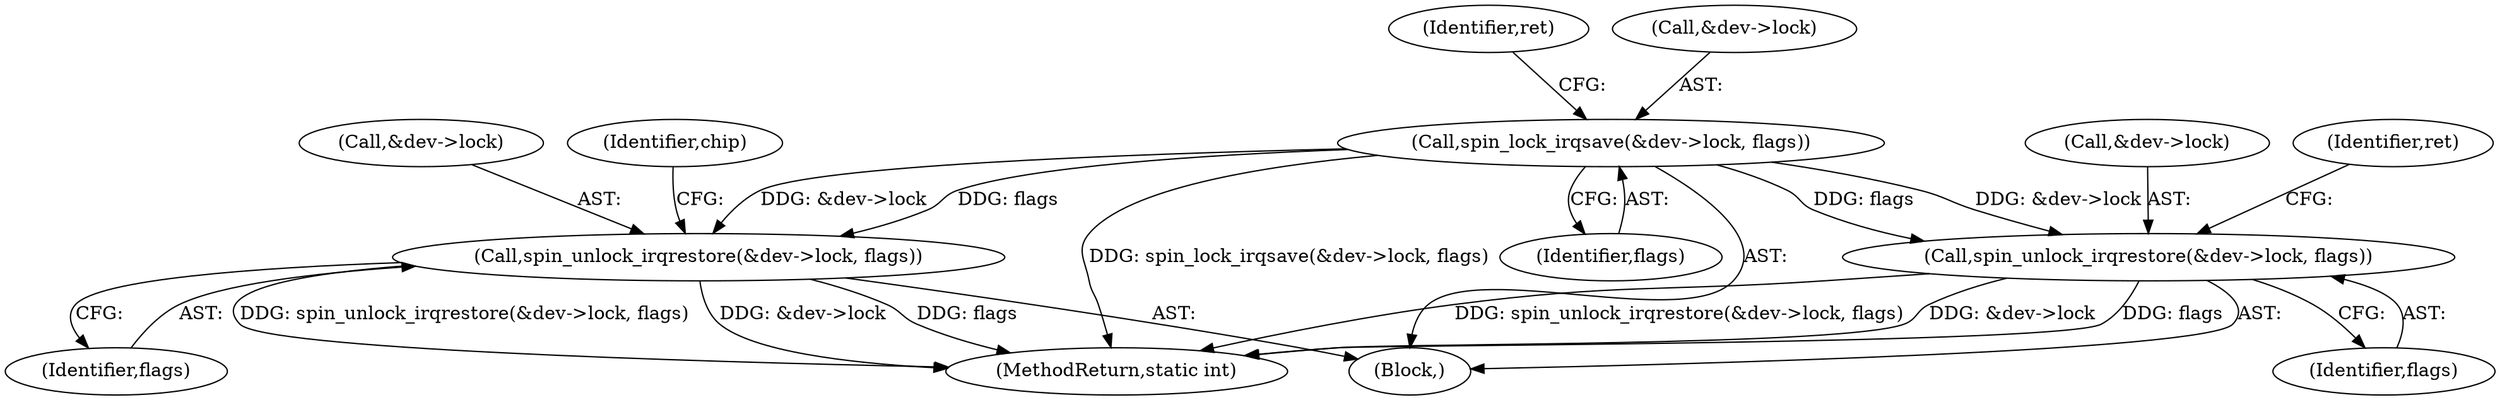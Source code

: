 digraph "0_linux_7a7b5df84b6b4e5d599c7289526eed96541a0654_0@pointer" {
"1000125" [label="(Call,spin_lock_irqsave(&dev->lock, flags))"];
"1000181" [label="(Call,spin_unlock_irqrestore(&dev->lock, flags))"];
"1000194" [label="(Call,spin_unlock_irqrestore(&dev->lock, flags))"];
"1000186" [label="(Identifier,flags)"];
"1000194" [label="(Call,spin_unlock_irqrestore(&dev->lock, flags))"];
"1000125" [label="(Call,spin_lock_irqsave(&dev->lock, flags))"];
"1000130" [label="(Identifier,flags)"];
"1000105" [label="(Block,)"];
"1000132" [label="(Identifier,ret)"];
"1000195" [label="(Call,&dev->lock)"];
"1000181" [label="(Call,spin_unlock_irqrestore(&dev->lock, flags))"];
"1000208" [label="(MethodReturn,static int)"];
"1000199" [label="(Identifier,flags)"];
"1000203" [label="(Identifier,ret)"];
"1000182" [label="(Call,&dev->lock)"];
"1000188" [label="(Identifier,chip)"];
"1000126" [label="(Call,&dev->lock)"];
"1000125" -> "1000105"  [label="AST: "];
"1000125" -> "1000130"  [label="CFG: "];
"1000126" -> "1000125"  [label="AST: "];
"1000130" -> "1000125"  [label="AST: "];
"1000132" -> "1000125"  [label="CFG: "];
"1000125" -> "1000208"  [label="DDG: spin_lock_irqsave(&dev->lock, flags)"];
"1000125" -> "1000181"  [label="DDG: &dev->lock"];
"1000125" -> "1000181"  [label="DDG: flags"];
"1000125" -> "1000194"  [label="DDG: &dev->lock"];
"1000125" -> "1000194"  [label="DDG: flags"];
"1000181" -> "1000105"  [label="AST: "];
"1000181" -> "1000186"  [label="CFG: "];
"1000182" -> "1000181"  [label="AST: "];
"1000186" -> "1000181"  [label="AST: "];
"1000188" -> "1000181"  [label="CFG: "];
"1000181" -> "1000208"  [label="DDG: spin_unlock_irqrestore(&dev->lock, flags)"];
"1000181" -> "1000208"  [label="DDG: &dev->lock"];
"1000181" -> "1000208"  [label="DDG: flags"];
"1000194" -> "1000105"  [label="AST: "];
"1000194" -> "1000199"  [label="CFG: "];
"1000195" -> "1000194"  [label="AST: "];
"1000199" -> "1000194"  [label="AST: "];
"1000203" -> "1000194"  [label="CFG: "];
"1000194" -> "1000208"  [label="DDG: flags"];
"1000194" -> "1000208"  [label="DDG: spin_unlock_irqrestore(&dev->lock, flags)"];
"1000194" -> "1000208"  [label="DDG: &dev->lock"];
}

